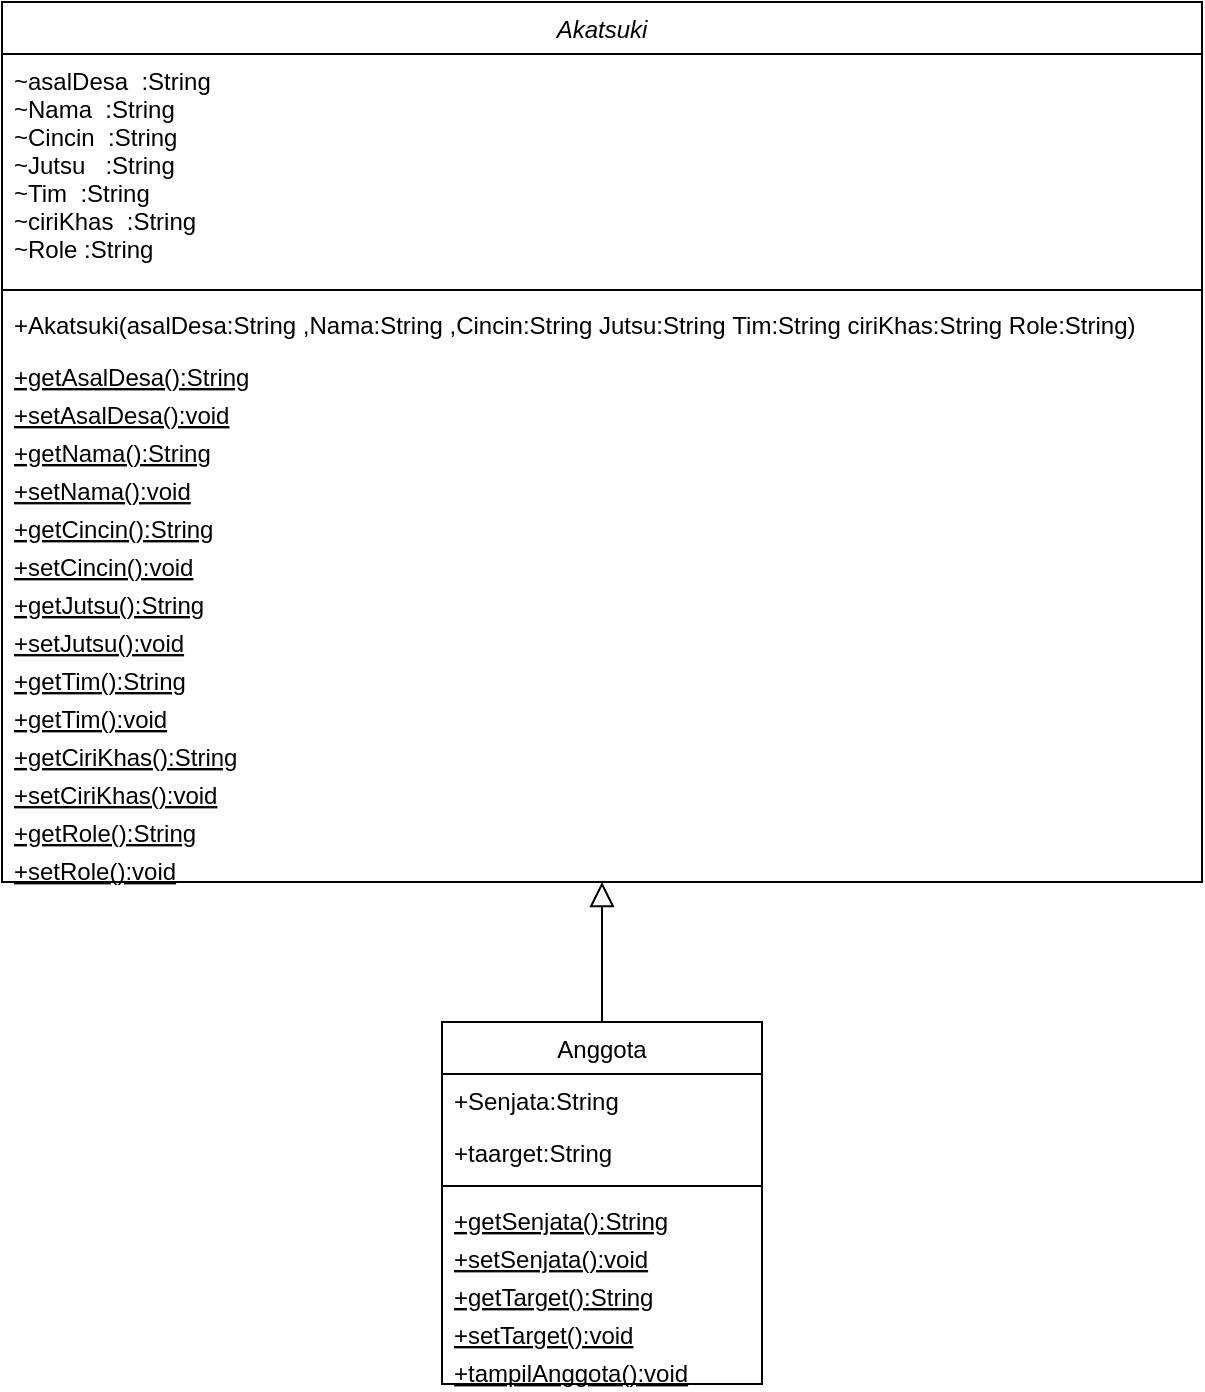 <mxfile version="13.9.9" type="github">
  <diagram id="C5RBs43oDa-KdzZeNtuy" name="Page-1">
    <mxGraphModel dx="672" dy="752" grid="1" gridSize="10" guides="1" tooltips="1" connect="1" arrows="1" fold="1" page="1" pageScale="1" pageWidth="827" pageHeight="1169" math="0" shadow="0">
      <root>
        <mxCell id="WIyWlLk6GJQsqaUBKTNV-0" />
        <mxCell id="WIyWlLk6GJQsqaUBKTNV-1" parent="WIyWlLk6GJQsqaUBKTNV-0" />
        <mxCell id="D7nS6VOfZxsI-VQcvBqn-10" value="Akatsuki" style="swimlane;fontStyle=2;align=center;verticalAlign=top;childLayout=stackLayout;horizontal=1;startSize=26;horizontalStack=0;resizeParent=1;resizeLast=0;collapsible=1;marginBottom=0;rounded=0;shadow=0;strokeWidth=1;" vertex="1" parent="WIyWlLk6GJQsqaUBKTNV-1">
          <mxGeometry x="130" y="250" width="600" height="440" as="geometry">
            <mxRectangle x="230" y="140" width="160" height="26" as="alternateBounds" />
          </mxGeometry>
        </mxCell>
        <mxCell id="D7nS6VOfZxsI-VQcvBqn-11" value="~asalDesa  :String &#xa;~Nama  :String &#xa;~Cincin  :String &#xa;~Jutsu   :String &#xa;~Tim  :String &#xa;~ciriKhas  :String &#xa;~Role :String &#xa;" style="text;align=left;verticalAlign=top;spacingLeft=4;spacingRight=4;overflow=hidden;rotatable=0;points=[[0,0.5],[1,0.5]];portConstraint=eastwest;" vertex="1" parent="D7nS6VOfZxsI-VQcvBqn-10">
          <mxGeometry y="26" width="600" height="114" as="geometry" />
        </mxCell>
        <mxCell id="D7nS6VOfZxsI-VQcvBqn-12" value="" style="line;html=1;strokeWidth=1;align=left;verticalAlign=middle;spacingTop=-1;spacingLeft=3;spacingRight=3;rotatable=0;labelPosition=right;points=[];portConstraint=eastwest;" vertex="1" parent="D7nS6VOfZxsI-VQcvBqn-10">
          <mxGeometry y="140" width="600" height="8" as="geometry" />
        </mxCell>
        <mxCell id="D7nS6VOfZxsI-VQcvBqn-13" value="+Akatsuki(asalDesa:String ,Nama:String ,Cincin:String Jutsu:String Tim:String ciriKhas:String Role:String) &#xa;" style="text;align=left;verticalAlign=top;spacingLeft=4;spacingRight=4;overflow=hidden;rotatable=0;points=[[0,0.5],[1,0.5]];portConstraint=eastwest;" vertex="1" parent="D7nS6VOfZxsI-VQcvBqn-10">
          <mxGeometry y="148" width="600" height="26" as="geometry" />
        </mxCell>
        <mxCell id="D7nS6VOfZxsI-VQcvBqn-20" value="+getAsalDesa():String" style="text;align=left;verticalAlign=top;spacingLeft=4;spacingRight=4;overflow=hidden;rotatable=0;points=[[0,0.5],[1,0.5]];portConstraint=eastwest;fontStyle=4" vertex="1" parent="D7nS6VOfZxsI-VQcvBqn-10">
          <mxGeometry y="174" width="600" height="19" as="geometry" />
        </mxCell>
        <mxCell id="D7nS6VOfZxsI-VQcvBqn-21" value="+setAsalDesa():void" style="text;align=left;verticalAlign=top;spacingLeft=4;spacingRight=4;overflow=hidden;rotatable=0;points=[[0,0.5],[1,0.5]];portConstraint=eastwest;fontStyle=4" vertex="1" parent="D7nS6VOfZxsI-VQcvBqn-10">
          <mxGeometry y="193" width="600" height="19" as="geometry" />
        </mxCell>
        <mxCell id="D7nS6VOfZxsI-VQcvBqn-22" value="+getNama():String" style="text;align=left;verticalAlign=top;spacingLeft=4;spacingRight=4;overflow=hidden;rotatable=0;points=[[0,0.5],[1,0.5]];portConstraint=eastwest;fontStyle=4" vertex="1" parent="D7nS6VOfZxsI-VQcvBqn-10">
          <mxGeometry y="212" width="600" height="19" as="geometry" />
        </mxCell>
        <mxCell id="D7nS6VOfZxsI-VQcvBqn-23" value="+setNama():void" style="text;align=left;verticalAlign=top;spacingLeft=4;spacingRight=4;overflow=hidden;rotatable=0;points=[[0,0.5],[1,0.5]];portConstraint=eastwest;fontStyle=4" vertex="1" parent="D7nS6VOfZxsI-VQcvBqn-10">
          <mxGeometry y="231" width="600" height="19" as="geometry" />
        </mxCell>
        <mxCell id="D7nS6VOfZxsI-VQcvBqn-24" value="+getCincin():String" style="text;align=left;verticalAlign=top;spacingLeft=4;spacingRight=4;overflow=hidden;rotatable=0;points=[[0,0.5],[1,0.5]];portConstraint=eastwest;fontStyle=4" vertex="1" parent="D7nS6VOfZxsI-VQcvBqn-10">
          <mxGeometry y="250" width="600" height="19" as="geometry" />
        </mxCell>
        <mxCell id="D7nS6VOfZxsI-VQcvBqn-25" value="+setCincin():void" style="text;align=left;verticalAlign=top;spacingLeft=4;spacingRight=4;overflow=hidden;rotatable=0;points=[[0,0.5],[1,0.5]];portConstraint=eastwest;fontStyle=4" vertex="1" parent="D7nS6VOfZxsI-VQcvBqn-10">
          <mxGeometry y="269" width="600" height="19" as="geometry" />
        </mxCell>
        <mxCell id="D7nS6VOfZxsI-VQcvBqn-26" value="+getJutsu():String" style="text;align=left;verticalAlign=top;spacingLeft=4;spacingRight=4;overflow=hidden;rotatable=0;points=[[0,0.5],[1,0.5]];portConstraint=eastwest;fontStyle=4" vertex="1" parent="D7nS6VOfZxsI-VQcvBqn-10">
          <mxGeometry y="288" width="600" height="19" as="geometry" />
        </mxCell>
        <mxCell id="D7nS6VOfZxsI-VQcvBqn-28" value="+setJutsu():void" style="text;align=left;verticalAlign=top;spacingLeft=4;spacingRight=4;overflow=hidden;rotatable=0;points=[[0,0.5],[1,0.5]];portConstraint=eastwest;fontStyle=4" vertex="1" parent="D7nS6VOfZxsI-VQcvBqn-10">
          <mxGeometry y="307" width="600" height="19" as="geometry" />
        </mxCell>
        <mxCell id="D7nS6VOfZxsI-VQcvBqn-27" value="+getTim():String" style="text;align=left;verticalAlign=top;spacingLeft=4;spacingRight=4;overflow=hidden;rotatable=0;points=[[0,0.5],[1,0.5]];portConstraint=eastwest;fontStyle=4" vertex="1" parent="D7nS6VOfZxsI-VQcvBqn-10">
          <mxGeometry y="326" width="600" height="19" as="geometry" />
        </mxCell>
        <mxCell id="D7nS6VOfZxsI-VQcvBqn-29" value="+getTim():void" style="text;align=left;verticalAlign=top;spacingLeft=4;spacingRight=4;overflow=hidden;rotatable=0;points=[[0,0.5],[1,0.5]];portConstraint=eastwest;fontStyle=4" vertex="1" parent="D7nS6VOfZxsI-VQcvBqn-10">
          <mxGeometry y="345" width="600" height="19" as="geometry" />
        </mxCell>
        <mxCell id="D7nS6VOfZxsI-VQcvBqn-30" value="+getCiriKhas():String" style="text;align=left;verticalAlign=top;spacingLeft=4;spacingRight=4;overflow=hidden;rotatable=0;points=[[0,0.5],[1,0.5]];portConstraint=eastwest;fontStyle=4" vertex="1" parent="D7nS6VOfZxsI-VQcvBqn-10">
          <mxGeometry y="364" width="600" height="19" as="geometry" />
        </mxCell>
        <mxCell id="D7nS6VOfZxsI-VQcvBqn-31" value="+setCiriKhas():void" style="text;align=left;verticalAlign=top;spacingLeft=4;spacingRight=4;overflow=hidden;rotatable=0;points=[[0,0.5],[1,0.5]];portConstraint=eastwest;fontStyle=4" vertex="1" parent="D7nS6VOfZxsI-VQcvBqn-10">
          <mxGeometry y="383" width="600" height="19" as="geometry" />
        </mxCell>
        <mxCell id="D7nS6VOfZxsI-VQcvBqn-32" value="+getRole():String" style="text;align=left;verticalAlign=top;spacingLeft=4;spacingRight=4;overflow=hidden;rotatable=0;points=[[0,0.5],[1,0.5]];portConstraint=eastwest;fontStyle=4" vertex="1" parent="D7nS6VOfZxsI-VQcvBqn-10">
          <mxGeometry y="402" width="600" height="19" as="geometry" />
        </mxCell>
        <mxCell id="D7nS6VOfZxsI-VQcvBqn-33" value="+setRole():void" style="text;align=left;verticalAlign=top;spacingLeft=4;spacingRight=4;overflow=hidden;rotatable=0;points=[[0,0.5],[1,0.5]];portConstraint=eastwest;fontStyle=4" vertex="1" parent="D7nS6VOfZxsI-VQcvBqn-10">
          <mxGeometry y="421" width="600" height="19" as="geometry" />
        </mxCell>
        <mxCell id="D7nS6VOfZxsI-VQcvBqn-14" value="Anggota" style="swimlane;fontStyle=0;align=center;verticalAlign=top;childLayout=stackLayout;horizontal=1;startSize=26;horizontalStack=0;resizeParent=1;resizeLast=0;collapsible=1;marginBottom=0;rounded=0;shadow=0;strokeWidth=1;" vertex="1" parent="WIyWlLk6GJQsqaUBKTNV-1">
          <mxGeometry x="350" y="760" width="160" height="181" as="geometry">
            <mxRectangle x="130" y="380" width="160" height="26" as="alternateBounds" />
          </mxGeometry>
        </mxCell>
        <mxCell id="D7nS6VOfZxsI-VQcvBqn-15" value="+Senjata:String" style="text;align=left;verticalAlign=top;spacingLeft=4;spacingRight=4;overflow=hidden;rotatable=0;points=[[0,0.5],[1,0.5]];portConstraint=eastwest;" vertex="1" parent="D7nS6VOfZxsI-VQcvBqn-14">
          <mxGeometry y="26" width="160" height="26" as="geometry" />
        </mxCell>
        <mxCell id="D7nS6VOfZxsI-VQcvBqn-16" value="+taarget:String" style="text;align=left;verticalAlign=top;spacingLeft=4;spacingRight=4;overflow=hidden;rotatable=0;points=[[0,0.5],[1,0.5]];portConstraint=eastwest;" vertex="1" parent="D7nS6VOfZxsI-VQcvBqn-14">
          <mxGeometry y="52" width="160" height="26" as="geometry" />
        </mxCell>
        <mxCell id="D7nS6VOfZxsI-VQcvBqn-17" value="" style="line;html=1;strokeWidth=1;align=left;verticalAlign=middle;spacingTop=-1;spacingLeft=3;spacingRight=3;rotatable=0;labelPosition=right;points=[];portConstraint=eastwest;" vertex="1" parent="D7nS6VOfZxsI-VQcvBqn-14">
          <mxGeometry y="78" width="160" height="8" as="geometry" />
        </mxCell>
        <mxCell id="D7nS6VOfZxsI-VQcvBqn-34" value="+getSenjata():String" style="text;align=left;verticalAlign=top;spacingLeft=4;spacingRight=4;overflow=hidden;rotatable=0;points=[[0,0.5],[1,0.5]];portConstraint=eastwest;fontStyle=4" vertex="1" parent="D7nS6VOfZxsI-VQcvBqn-14">
          <mxGeometry y="86" width="160" height="19" as="geometry" />
        </mxCell>
        <mxCell id="D7nS6VOfZxsI-VQcvBqn-35" value="+setSenjata():void" style="text;align=left;verticalAlign=top;spacingLeft=4;spacingRight=4;overflow=hidden;rotatable=0;points=[[0,0.5],[1,0.5]];portConstraint=eastwest;fontStyle=4" vertex="1" parent="D7nS6VOfZxsI-VQcvBqn-14">
          <mxGeometry y="105" width="160" height="19" as="geometry" />
        </mxCell>
        <mxCell id="D7nS6VOfZxsI-VQcvBqn-36" value="+getTarget():String" style="text;align=left;verticalAlign=top;spacingLeft=4;spacingRight=4;overflow=hidden;rotatable=0;points=[[0,0.5],[1,0.5]];portConstraint=eastwest;fontStyle=4" vertex="1" parent="D7nS6VOfZxsI-VQcvBqn-14">
          <mxGeometry y="124" width="160" height="19" as="geometry" />
        </mxCell>
        <mxCell id="D7nS6VOfZxsI-VQcvBqn-38" value="+setTarget():void" style="text;align=left;verticalAlign=top;spacingLeft=4;spacingRight=4;overflow=hidden;rotatable=0;points=[[0,0.5],[1,0.5]];portConstraint=eastwest;fontStyle=4" vertex="1" parent="D7nS6VOfZxsI-VQcvBqn-14">
          <mxGeometry y="143" width="160" height="19" as="geometry" />
        </mxCell>
        <mxCell id="D7nS6VOfZxsI-VQcvBqn-39" value="+tampilAnggota():void" style="text;align=left;verticalAlign=top;spacingLeft=4;spacingRight=4;overflow=hidden;rotatable=0;points=[[0,0.5],[1,0.5]];portConstraint=eastwest;fontStyle=4" vertex="1" parent="D7nS6VOfZxsI-VQcvBqn-14">
          <mxGeometry y="162" width="160" height="19" as="geometry" />
        </mxCell>
        <mxCell id="D7nS6VOfZxsI-VQcvBqn-19" value="" style="endArrow=block;endSize=10;endFill=0;shadow=0;strokeWidth=1;rounded=0;edgeStyle=elbowEdgeStyle;elbow=vertical;" edge="1" parent="WIyWlLk6GJQsqaUBKTNV-1" source="D7nS6VOfZxsI-VQcvBqn-14" target="D7nS6VOfZxsI-VQcvBqn-10">
          <mxGeometry width="160" relative="1" as="geometry">
            <mxPoint x="140" y="273" as="sourcePoint" />
            <mxPoint x="140" y="273" as="targetPoint" />
          </mxGeometry>
        </mxCell>
      </root>
    </mxGraphModel>
  </diagram>
</mxfile>
